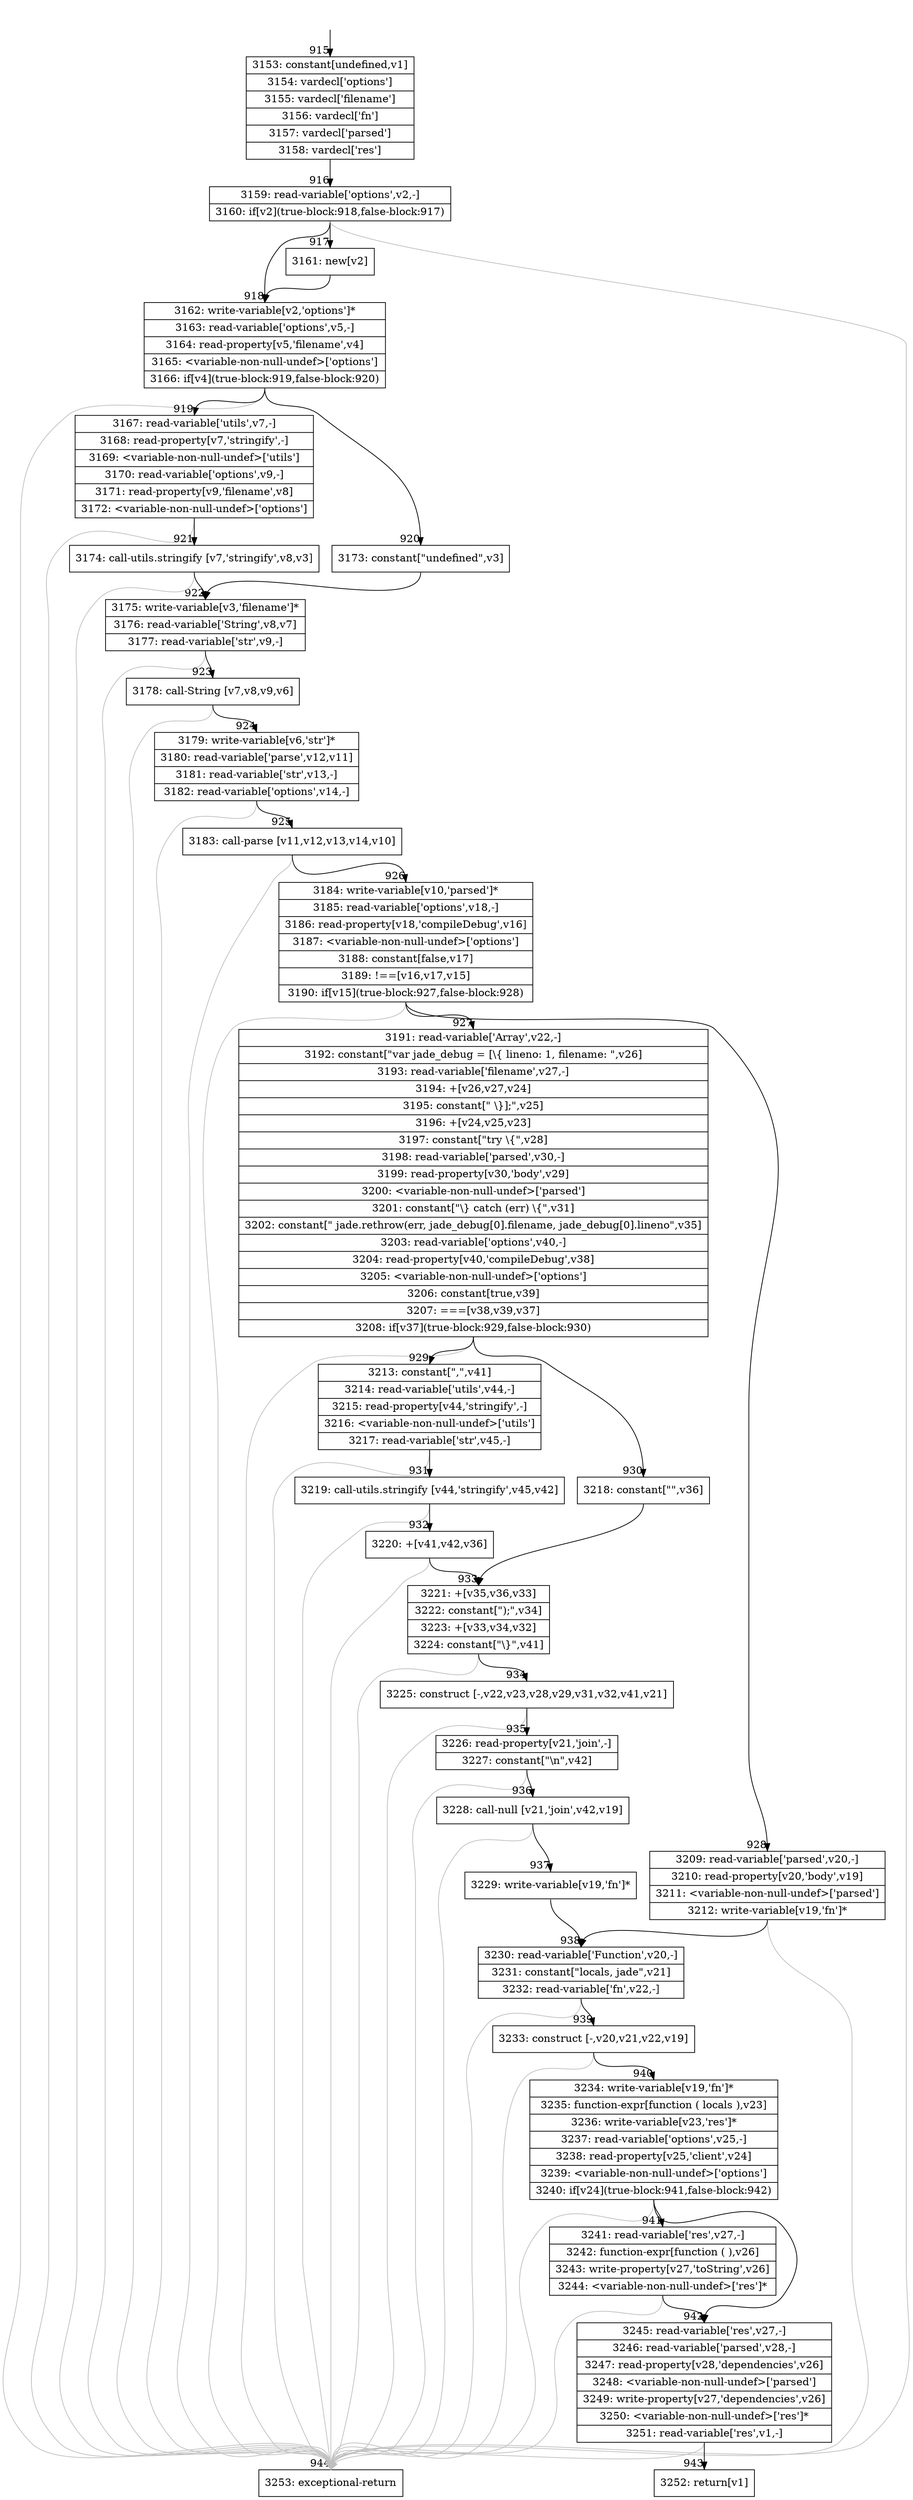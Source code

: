 digraph {
rankdir="TD"
BB_entry45[shape=none,label=""];
BB_entry45 -> BB915 [tailport=s, headport=n, headlabel="    915"]
BB915 [shape=record label="{3153: constant[undefined,v1]|3154: vardecl['options']|3155: vardecl['filename']|3156: vardecl['fn']|3157: vardecl['parsed']|3158: vardecl['res']}" ] 
BB915 -> BB916 [tailport=s, headport=n, headlabel="      916"]
BB916 [shape=record label="{3159: read-variable['options',v2,-]|3160: if[v2](true-block:918,false-block:917)}" ] 
BB916 -> BB918 [tailport=s, headport=n, headlabel="      918"]
BB916 -> BB917 [tailport=s, headport=n, headlabel="      917"]
BB916 -> BB944 [tailport=s, headport=n, color=gray, headlabel="      944"]
BB917 [shape=record label="{3161: new[v2]}" ] 
BB917 -> BB918 [tailport=s, headport=n]
BB918 [shape=record label="{3162: write-variable[v2,'options']*|3163: read-variable['options',v5,-]|3164: read-property[v5,'filename',v4]|3165: \<variable-non-null-undef\>['options']|3166: if[v4](true-block:919,false-block:920)}" ] 
BB918 -> BB919 [tailport=s, headport=n, headlabel="      919"]
BB918 -> BB920 [tailport=s, headport=n, headlabel="      920"]
BB918 -> BB944 [tailport=s, headport=n, color=gray]
BB919 [shape=record label="{3167: read-variable['utils',v7,-]|3168: read-property[v7,'stringify',-]|3169: \<variable-non-null-undef\>['utils']|3170: read-variable['options',v9,-]|3171: read-property[v9,'filename',v8]|3172: \<variable-non-null-undef\>['options']}" ] 
BB919 -> BB921 [tailport=s, headport=n, headlabel="      921"]
BB919 -> BB944 [tailport=s, headport=n, color=gray]
BB920 [shape=record label="{3173: constant[\"undefined\",v3]}" ] 
BB920 -> BB922 [tailport=s, headport=n, headlabel="      922"]
BB921 [shape=record label="{3174: call-utils.stringify [v7,'stringify',v8,v3]}" ] 
BB921 -> BB922 [tailport=s, headport=n]
BB921 -> BB944 [tailport=s, headport=n, color=gray]
BB922 [shape=record label="{3175: write-variable[v3,'filename']*|3176: read-variable['String',v8,v7]|3177: read-variable['str',v9,-]}" ] 
BB922 -> BB923 [tailport=s, headport=n, headlabel="      923"]
BB922 -> BB944 [tailport=s, headport=n, color=gray]
BB923 [shape=record label="{3178: call-String [v7,v8,v9,v6]}" ] 
BB923 -> BB924 [tailport=s, headport=n, headlabel="      924"]
BB923 -> BB944 [tailport=s, headport=n, color=gray]
BB924 [shape=record label="{3179: write-variable[v6,'str']*|3180: read-variable['parse',v12,v11]|3181: read-variable['str',v13,-]|3182: read-variable['options',v14,-]}" ] 
BB924 -> BB925 [tailport=s, headport=n, headlabel="      925"]
BB924 -> BB944 [tailport=s, headport=n, color=gray]
BB925 [shape=record label="{3183: call-parse [v11,v12,v13,v14,v10]}" ] 
BB925 -> BB926 [tailport=s, headport=n, headlabel="      926"]
BB925 -> BB944 [tailport=s, headport=n, color=gray]
BB926 [shape=record label="{3184: write-variable[v10,'parsed']*|3185: read-variable['options',v18,-]|3186: read-property[v18,'compileDebug',v16]|3187: \<variable-non-null-undef\>['options']|3188: constant[false,v17]|3189: !==[v16,v17,v15]|3190: if[v15](true-block:927,false-block:928)}" ] 
BB926 -> BB927 [tailport=s, headport=n, headlabel="      927"]
BB926 -> BB928 [tailport=s, headport=n, headlabel="      928"]
BB926 -> BB944 [tailport=s, headport=n, color=gray]
BB927 [shape=record label="{3191: read-variable['Array',v22,-]|3192: constant[\"var jade_debug = [\\\{ lineno: 1, filename: \",v26]|3193: read-variable['filename',v27,-]|3194: +[v26,v27,v24]|3195: constant[\" \\\}];\",v25]|3196: +[v24,v25,v23]|3197: constant[\"try \\\{\",v28]|3198: read-variable['parsed',v30,-]|3199: read-property[v30,'body',v29]|3200: \<variable-non-null-undef\>['parsed']|3201: constant[\"\\\} catch (err) \\\{\",v31]|3202: constant[\"  jade.rethrow(err, jade_debug[0].filename, jade_debug[0].lineno\",v35]|3203: read-variable['options',v40,-]|3204: read-property[v40,'compileDebug',v38]|3205: \<variable-non-null-undef\>['options']|3206: constant[true,v39]|3207: ===[v38,v39,v37]|3208: if[v37](true-block:929,false-block:930)}" ] 
BB927 -> BB929 [tailport=s, headport=n, headlabel="      929"]
BB927 -> BB930 [tailport=s, headport=n, headlabel="      930"]
BB927 -> BB944 [tailport=s, headport=n, color=gray]
BB928 [shape=record label="{3209: read-variable['parsed',v20,-]|3210: read-property[v20,'body',v19]|3211: \<variable-non-null-undef\>['parsed']|3212: write-variable[v19,'fn']*}" ] 
BB928 -> BB938 [tailport=s, headport=n, headlabel="      938"]
BB928 -> BB944 [tailport=s, headport=n, color=gray]
BB929 [shape=record label="{3213: constant[\",\",v41]|3214: read-variable['utils',v44,-]|3215: read-property[v44,'stringify',-]|3216: \<variable-non-null-undef\>['utils']|3217: read-variable['str',v45,-]}" ] 
BB929 -> BB931 [tailport=s, headport=n, headlabel="      931"]
BB929 -> BB944 [tailport=s, headport=n, color=gray]
BB930 [shape=record label="{3218: constant[\"\",v36]}" ] 
BB930 -> BB933 [tailport=s, headport=n, headlabel="      933"]
BB931 [shape=record label="{3219: call-utils.stringify [v44,'stringify',v45,v42]}" ] 
BB931 -> BB932 [tailport=s, headport=n, headlabel="      932"]
BB931 -> BB944 [tailport=s, headport=n, color=gray]
BB932 [shape=record label="{3220: +[v41,v42,v36]}" ] 
BB932 -> BB933 [tailport=s, headport=n]
BB932 -> BB944 [tailport=s, headport=n, color=gray]
BB933 [shape=record label="{3221: +[v35,v36,v33]|3222: constant[\");\",v34]|3223: +[v33,v34,v32]|3224: constant[\"\\\}\",v41]}" ] 
BB933 -> BB934 [tailport=s, headport=n, headlabel="      934"]
BB933 -> BB944 [tailport=s, headport=n, color=gray]
BB934 [shape=record label="{3225: construct [-,v22,v23,v28,v29,v31,v32,v41,v21]}" ] 
BB934 -> BB935 [tailport=s, headport=n, headlabel="      935"]
BB934 -> BB944 [tailport=s, headport=n, color=gray]
BB935 [shape=record label="{3226: read-property[v21,'join',-]|3227: constant[\"\\n\",v42]}" ] 
BB935 -> BB936 [tailport=s, headport=n, headlabel="      936"]
BB935 -> BB944 [tailport=s, headport=n, color=gray]
BB936 [shape=record label="{3228: call-null [v21,'join',v42,v19]}" ] 
BB936 -> BB937 [tailport=s, headport=n, headlabel="      937"]
BB936 -> BB944 [tailport=s, headport=n, color=gray]
BB937 [shape=record label="{3229: write-variable[v19,'fn']*}" ] 
BB937 -> BB938 [tailport=s, headport=n]
BB938 [shape=record label="{3230: read-variable['Function',v20,-]|3231: constant[\"locals, jade\",v21]|3232: read-variable['fn',v22,-]}" ] 
BB938 -> BB939 [tailport=s, headport=n, headlabel="      939"]
BB938 -> BB944 [tailport=s, headport=n, color=gray]
BB939 [shape=record label="{3233: construct [-,v20,v21,v22,v19]}" ] 
BB939 -> BB940 [tailport=s, headport=n, headlabel="      940"]
BB939 -> BB944 [tailport=s, headport=n, color=gray]
BB940 [shape=record label="{3234: write-variable[v19,'fn']*|3235: function-expr[function ( locals ),v23]|3236: write-variable[v23,'res']*|3237: read-variable['options',v25,-]|3238: read-property[v25,'client',v24]|3239: \<variable-non-null-undef\>['options']|3240: if[v24](true-block:941,false-block:942)}" ] 
BB940 -> BB941 [tailport=s, headport=n, headlabel="      941"]
BB940 -> BB942 [tailport=s, headport=n, headlabel="      942"]
BB940 -> BB944 [tailport=s, headport=n, color=gray]
BB941 [shape=record label="{3241: read-variable['res',v27,-]|3242: function-expr[function ( ),v26]|3243: write-property[v27,'toString',v26]|3244: \<variable-non-null-undef\>['res']*}" ] 
BB941 -> BB942 [tailport=s, headport=n]
BB941 -> BB944 [tailport=s, headport=n, color=gray]
BB942 [shape=record label="{3245: read-variable['res',v27,-]|3246: read-variable['parsed',v28,-]|3247: read-property[v28,'dependencies',v26]|3248: \<variable-non-null-undef\>['parsed']|3249: write-property[v27,'dependencies',v26]|3250: \<variable-non-null-undef\>['res']*|3251: read-variable['res',v1,-]}" ] 
BB942 -> BB943 [tailport=s, headport=n, headlabel="      943"]
BB942 -> BB944 [tailport=s, headport=n, color=gray]
BB943 [shape=record label="{3252: return[v1]}" ] 
BB944 [shape=record label="{3253: exceptional-return}" ] 
//#$~ 978
}
